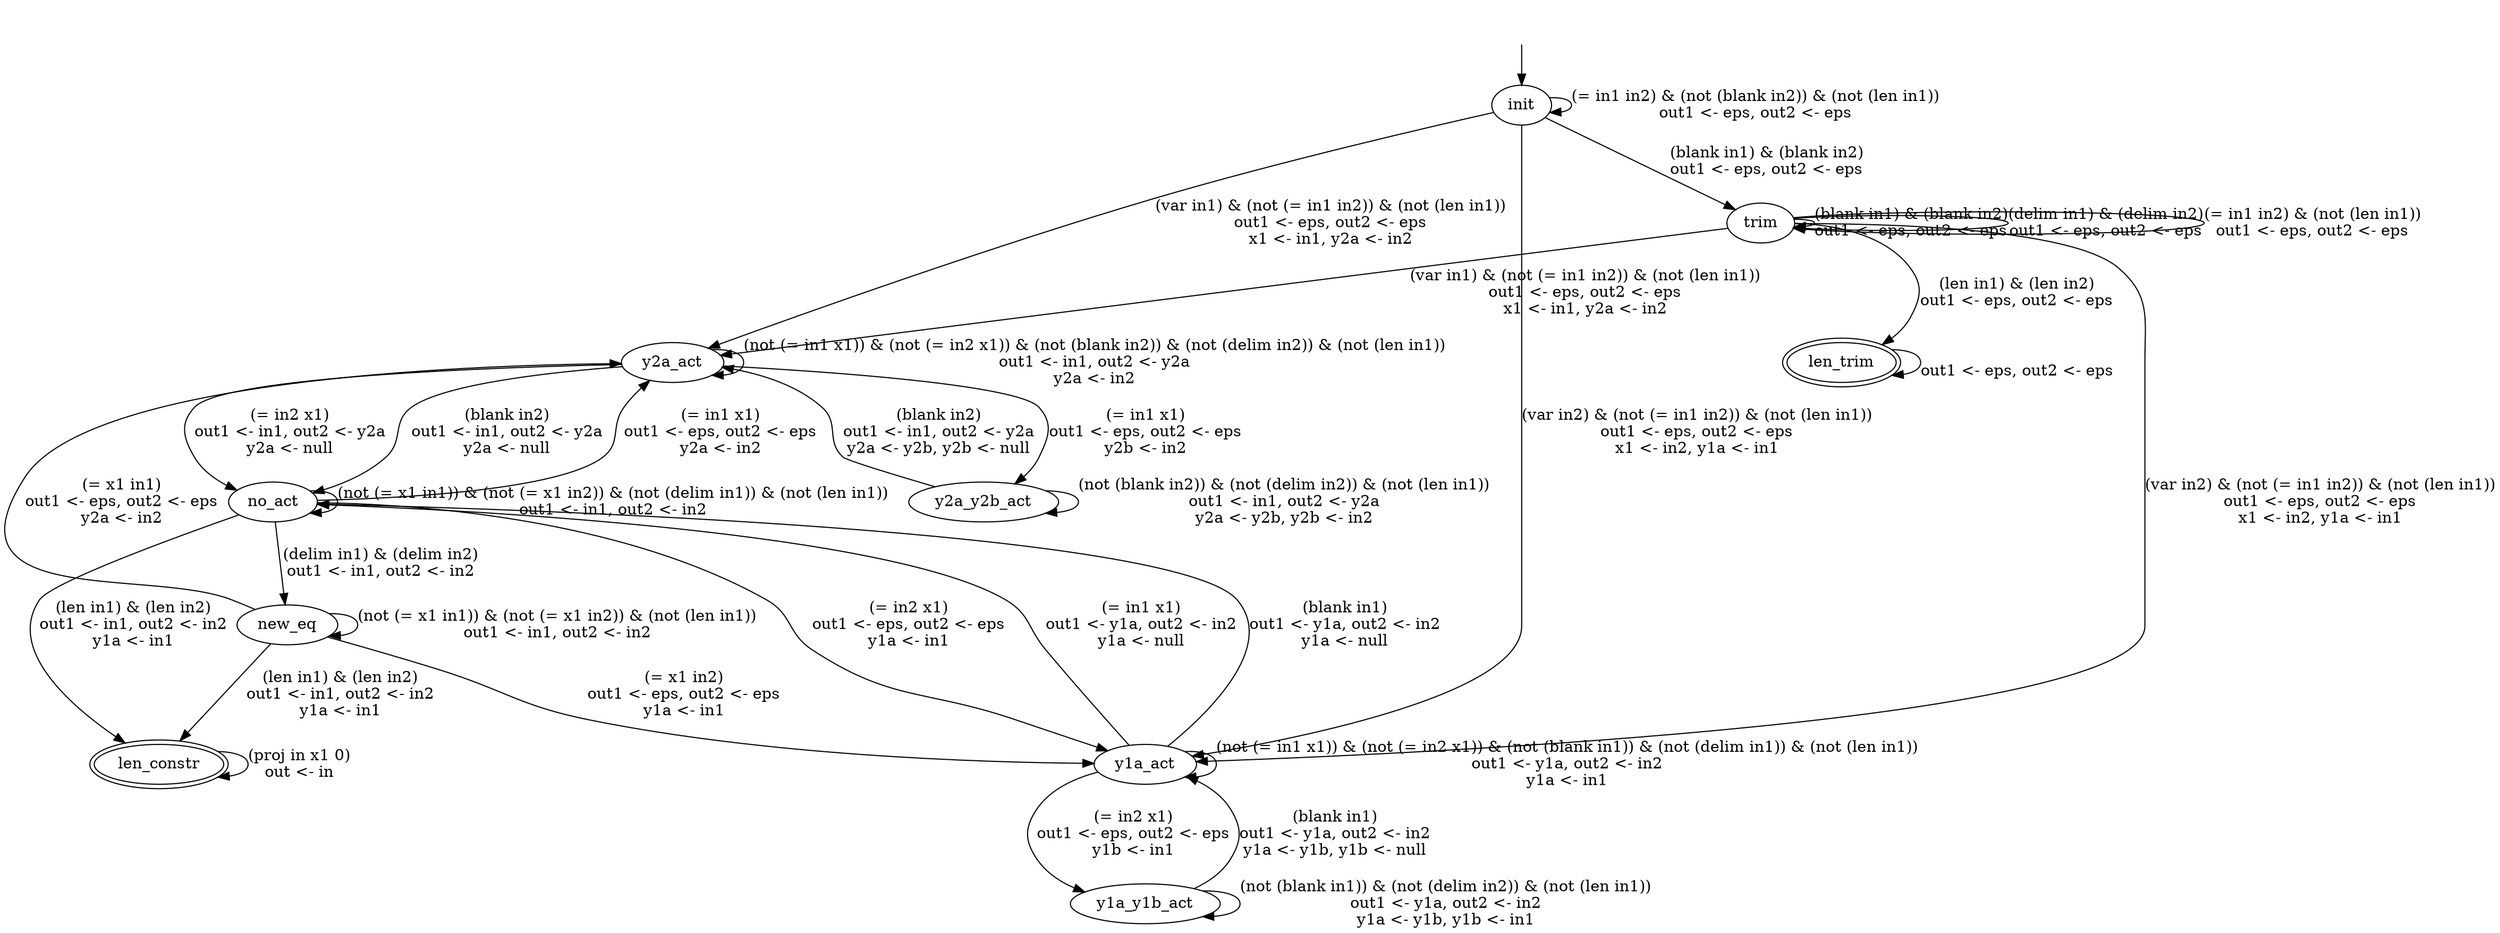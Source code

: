 Digraph G {

0 -> 1 [label="(var in1) & (not (= in1 in2)) & (not (len in1))\nout1 <- eps, out2 <- eps\nx1 <- in1, y2a <- in2"];
0 -> 0 [label="(= in1 in2) & (not (blank in2)) & (not (len in1))\nout1 <- eps, out2 <- eps\n"];
0 -> 2 [label="(blank in1) & (blank in2)\nout1 <- eps, out2 <- eps\n"];
2 -> 2 [label="(blank in1) & (blank in2)\nout1 <- eps, out2 <- eps\n"];
2 -> 2 [label="(delim in1) & (delim in2)\nout1 <- eps, out2 <- eps\n"];
2 -> 2 [label="(= in1 in2) & (not (len in1))\nout1 <- eps, out2 <- eps\n"];
2 -> 3 [label="(len in1) & (len in2)\nout1 <- eps, out2 <- eps\n"];
3 -> 3 [label="\nout1 <- eps, out2 <- eps\n"];
2 -> 4 [label="(var in2) & (not (= in1 in2)) & (not (len in1))\nout1 <- eps, out2 <- eps\nx1 <- in2, y1a <- in1"];
2 -> 1 [label="(var in1) & (not (= in1 in2)) & (not (len in1))\nout1 <- eps, out2 <- eps\nx1 <- in1, y2a <- in2"];
1 -> 1 [label="(not (= in1 x1)) & (not (= in2 x1)) & (not (blank in2)) & (not (delim in2)) & (not (len in1))\nout1 <- in1, out2 <- y2a\ny2a <- in2"];
1 -> 5 [label="(= in2 x1)\nout1 <- in1, out2 <- y2a\ny2a <- null"];
1 -> 6 [label="(= in1 x1)\nout1 <- eps, out2 <- eps\ny2b <- in2"];
1 -> 5 [label="(blank in2)\nout1 <- in1, out2 <- y2a\ny2a <- null"];
6 -> 6 [label="(not (blank in2)) & (not (delim in2)) & (not (len in1))\nout1 <- in1, out2 <- y2a\ny2a <- y2b, y2b <- in2"];
6 -> 1 [label="(blank in2)\nout1 <- in1, out2 <- y2a\ny2a <- y2b, y2b <- null"];
5 -> 5 [label="(not (= x1 in1)) & (not (= x1 in2)) & (not (delim in1)) & (not (len in1))\nout1 <- in1, out2 <- in2\n"];
5 -> 4 [label="(= in2 x1)\nout1 <- eps, out2 <- eps\ny1a <- in1"];
5 -> 7 [label="(len in1) & (len in2)\nout1 <- in1, out2 <- in2\ny1a <- in1"];
8 -> 7 [label="(len in1) & (len in2)\nout1 <- in1, out2 <- in2\ny1a <- in1"];
7 -> 7 [label="(proj in x1 0)\nout <- in\n"];
5 -> 1 [label="(= in1 x1)\nout1 <- eps, out2 <- eps\ny2a <- in2"];
0 -> 4 [label="(var in2) & (not (= in1 in2)) & (not (len in1))\nout1 <- eps, out2 <- eps\nx1 <- in2, y1a <- in1"];
4 -> 4 [label="(not (= in1 x1)) & (not (= in2 x1)) & (not (blank in1)) & (not (delim in1)) & (not (len in1))\nout1 <- y1a, out2 <- in2\ny1a <- in1"];
4 -> 9 [label="(= in2 x1)\nout1 <- eps, out2 <- eps\ny1b <- in1"];
9 -> 9 [label="(not (blank in1)) & (not (delim in2)) & (not (len in1))\nout1 <- y1a, out2 <- in2\ny1a <- y1b, y1b <- in1"];
9 -> 4 [label="(blank in1)\nout1 <- y1a, out2 <- in2\ny1a <- y1b, y1b <- null"];
4 -> 5 [label="(= in1 x1)\nout1 <- y1a, out2 <- in2\ny1a <- null"];
4 -> 5 [label="(blank in1)\nout1 <- y1a, out2 <- in2\ny1a <- null"];
5 -> 8 [label="(delim in1) & (delim in2)\nout1 <- in1, out2 <- in2\n"];
8 -> 8 [label="(not (= x1 in1)) & (not (= x1 in2)) & (not (len in1))\nout1 <- in1, out2 <- in2\n"];
8 -> 4 [label="(= x1 in2)\nout1 <- eps, out2 <- eps\ny1a <- in1"];
8 -> 1 [label="(= x1 in1)\nout1 <- eps, out2 <- eps\ny2a <- in2"];
init0 [label="",shape=plaintext];
init0 -> 0;
0 [label="init"];
1 [label="y2a_act"];
2 [label="trim"];
3 [label="len_trim",peripheries=2];
4 [label="y1a_act"];
5 [label="no_act"];
6 [label="y2a_y2b_act"];
7 [label="len_constr",peripheries=2];
8 [label="new_eq"];
9 [label="y1a_y1b_act"];
}
